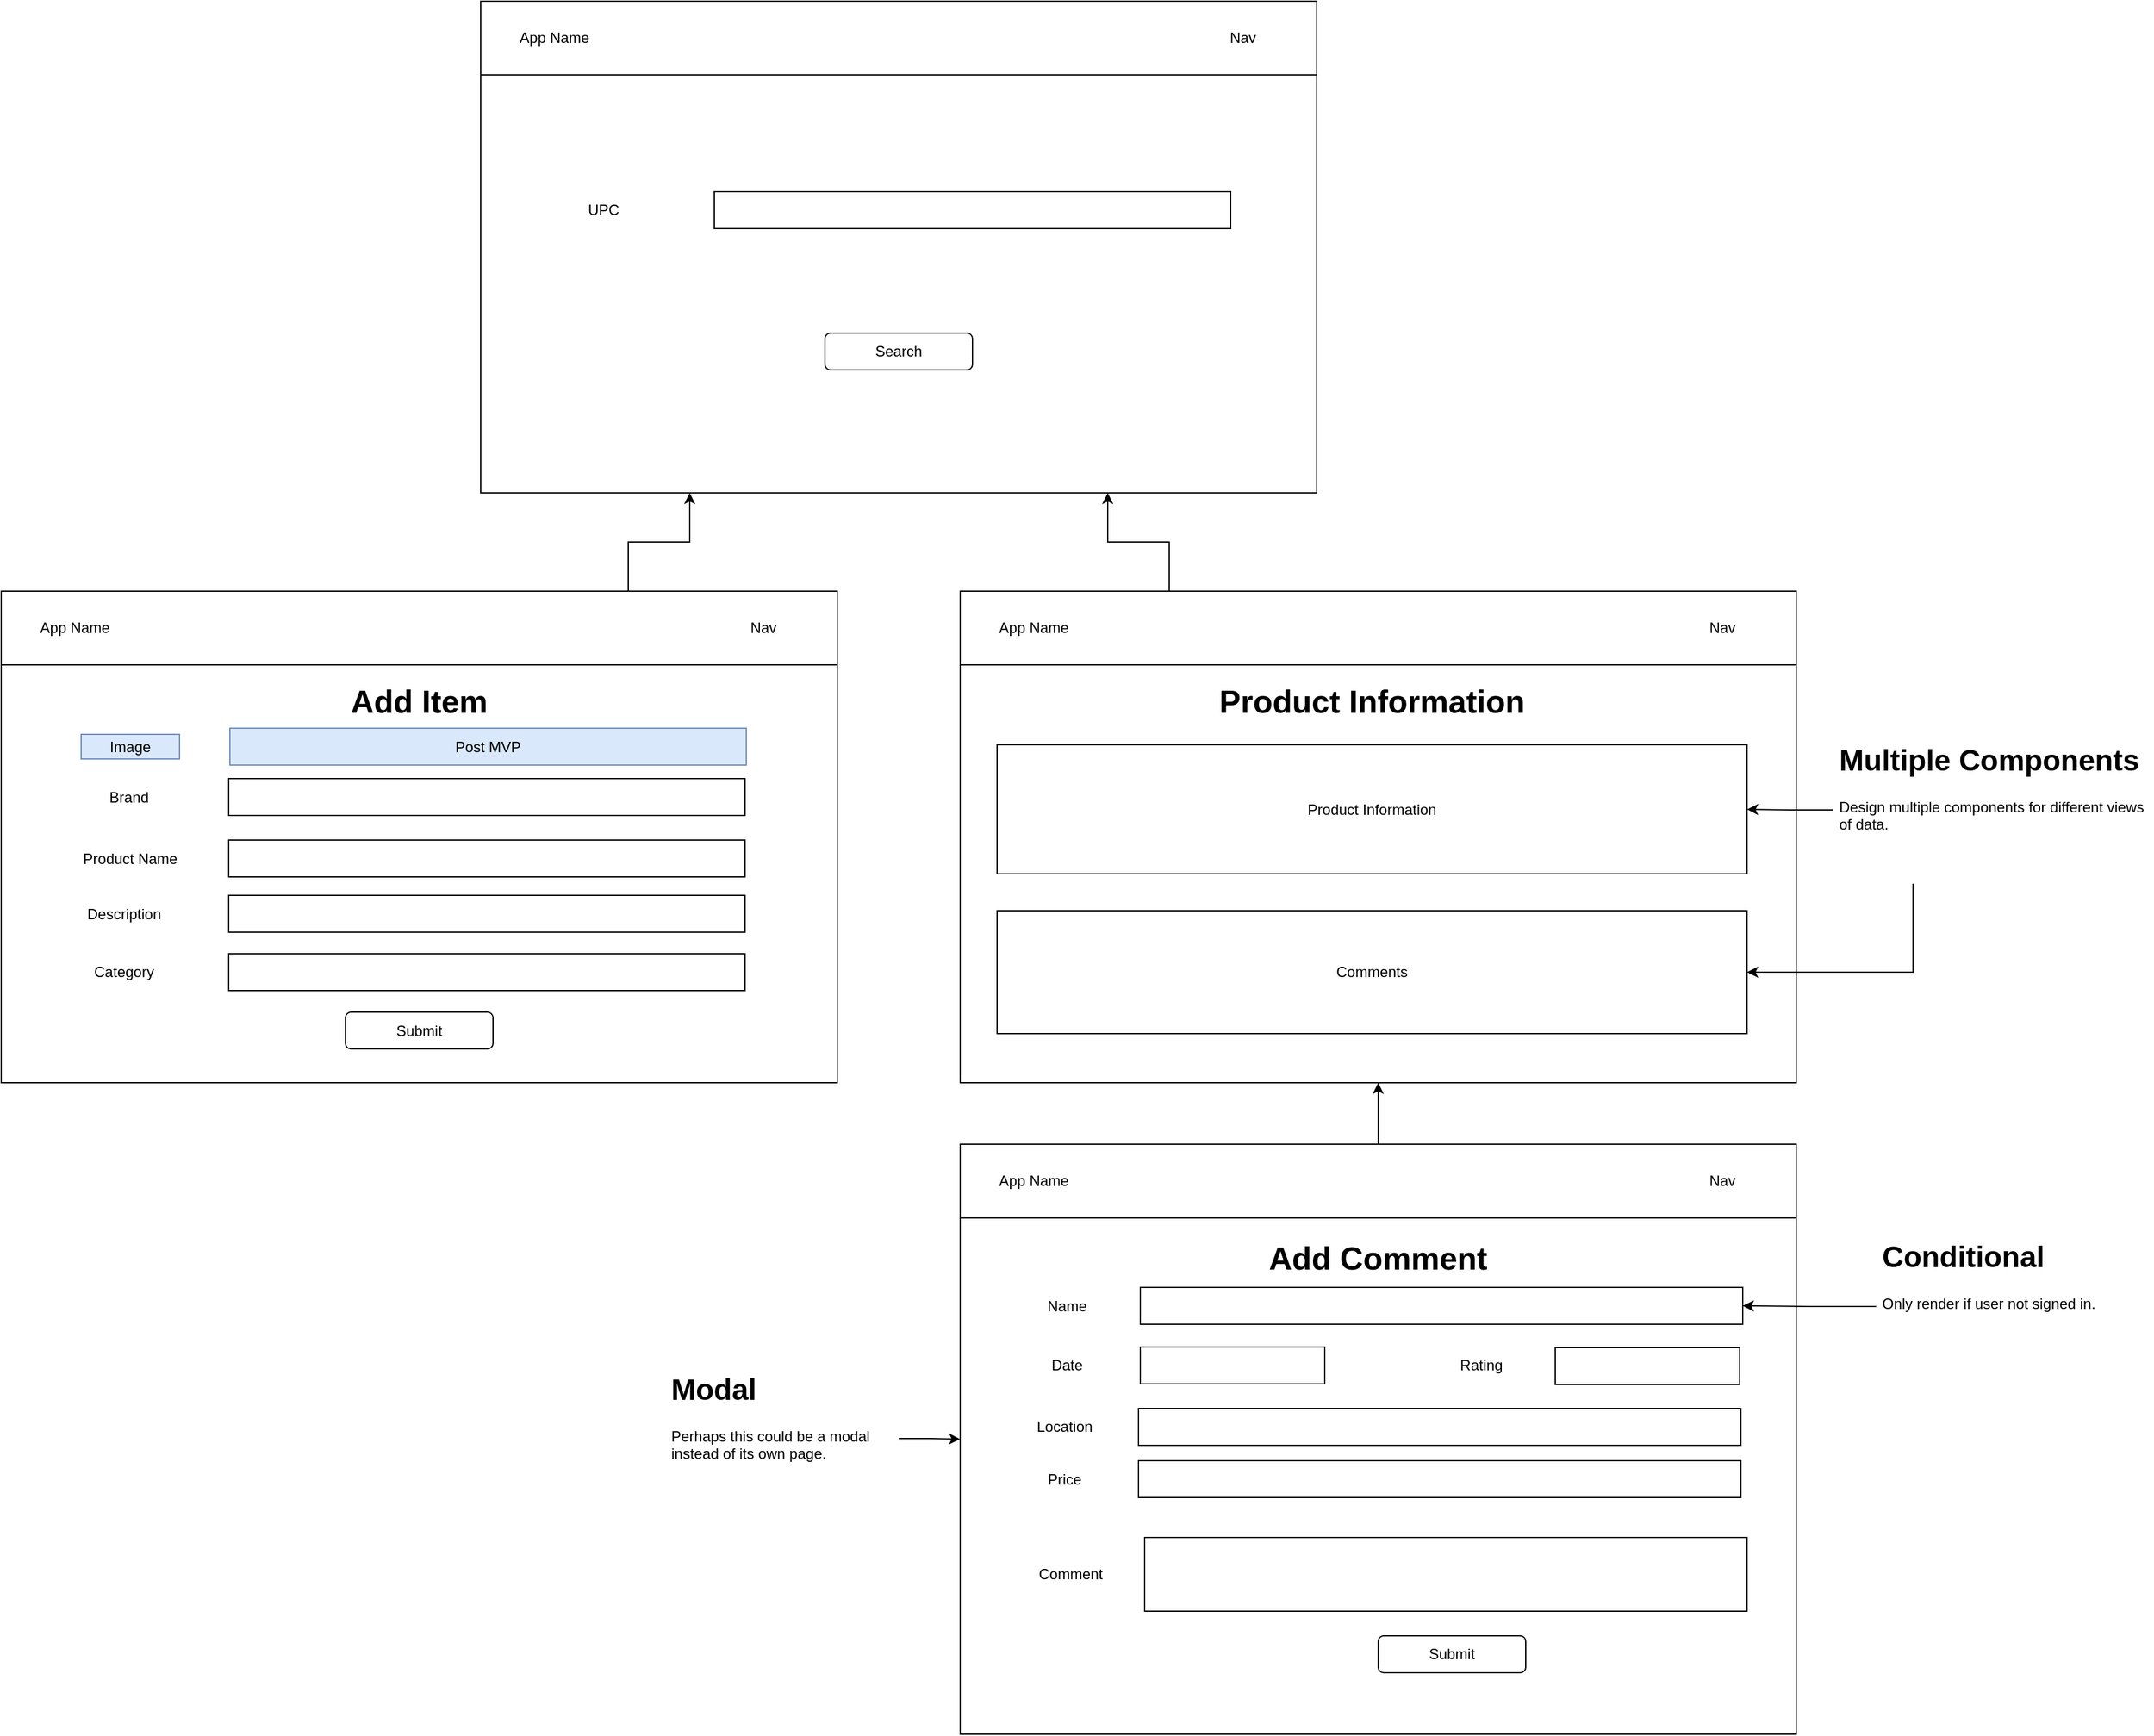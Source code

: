 <mxfile version="10.7.7" type="device"><diagram id="E6YFPDbmKW74fE2fnWz8" name="Page-1"><mxGraphModel dx="2546" dy="1435" grid="1" gridSize="10" guides="1" tooltips="1" connect="1" arrows="1" fold="1" page="1" pageScale="1" pageWidth="850" pageHeight="1100" math="0" shadow="0"><root><mxCell id="0"/><mxCell id="1" parent="0"/><mxCell id="Zs-v3eNrFvQ7-Q49vs1n-2" value="" style="rounded=0;whiteSpace=wrap;html=1;" parent="1" vertex="1"><mxGeometry x="440" y="70" width="680" height="400" as="geometry"/></mxCell><mxCell id="Zs-v3eNrFvQ7-Q49vs1n-3" value="" style="rounded=0;whiteSpace=wrap;html=1;" parent="1" vertex="1"><mxGeometry x="440" y="70" width="680" height="60" as="geometry"/></mxCell><mxCell id="Zs-v3eNrFvQ7-Q49vs1n-4" value="App Name" style="text;html=1;strokeColor=none;fillColor=none;align=center;verticalAlign=middle;whiteSpace=wrap;rounded=0;" parent="1" vertex="1"><mxGeometry x="470" y="90" width="60" height="20" as="geometry"/></mxCell><mxCell id="Zs-v3eNrFvQ7-Q49vs1n-5" value="Nav" style="text;html=1;strokeColor=none;fillColor=none;align=center;verticalAlign=middle;whiteSpace=wrap;rounded=0;" parent="1" vertex="1"><mxGeometry x="1040" y="90" width="40" height="20" as="geometry"/></mxCell><mxCell id="Zs-v3eNrFvQ7-Q49vs1n-6" value="" style="rounded=0;whiteSpace=wrap;html=1;" parent="1" vertex="1"><mxGeometry x="630" y="225" width="420" height="30" as="geometry"/></mxCell><mxCell id="Zs-v3eNrFvQ7-Q49vs1n-7" value="UPC" style="text;html=1;strokeColor=none;fillColor=none;align=center;verticalAlign=middle;whiteSpace=wrap;rounded=0;" parent="1" vertex="1"><mxGeometry x="520" y="230" width="40" height="20" as="geometry"/></mxCell><mxCell id="Zs-v3eNrFvQ7-Q49vs1n-9" value="Search" style="rounded=1;whiteSpace=wrap;html=1;" parent="1" vertex="1"><mxGeometry x="720" y="340" width="120" height="30" as="geometry"/></mxCell><mxCell id="Zs-v3eNrFvQ7-Q49vs1n-18" value="" style="rounded=0;whiteSpace=wrap;html=1;" parent="1" vertex="1"><mxGeometry x="50" y="550" width="680" height="400" as="geometry"/></mxCell><mxCell id="rYK9qwEFOwZKbvJ3W5Y_-2" style="edgeStyle=orthogonalEdgeStyle;rounded=0;orthogonalLoop=1;jettySize=auto;html=1;exitX=0.75;exitY=0;exitDx=0;exitDy=0;entryX=0.25;entryY=1;entryDx=0;entryDy=0;" edge="1" parent="1" source="Zs-v3eNrFvQ7-Q49vs1n-19" target="Zs-v3eNrFvQ7-Q49vs1n-2"><mxGeometry relative="1" as="geometry"/></mxCell><mxCell id="Zs-v3eNrFvQ7-Q49vs1n-19" value="" style="rounded=0;whiteSpace=wrap;html=1;" parent="1" vertex="1"><mxGeometry x="50" y="550" width="680" height="60" as="geometry"/></mxCell><mxCell id="Zs-v3eNrFvQ7-Q49vs1n-20" value="App Name" style="text;html=1;strokeColor=none;fillColor=none;align=center;verticalAlign=middle;whiteSpace=wrap;rounded=0;" parent="1" vertex="1"><mxGeometry x="80" y="570" width="60" height="20" as="geometry"/></mxCell><mxCell id="Zs-v3eNrFvQ7-Q49vs1n-21" value="Nav" style="text;html=1;strokeColor=none;fillColor=none;align=center;verticalAlign=middle;whiteSpace=wrap;rounded=0;" parent="1" vertex="1"><mxGeometry x="650" y="570" width="40" height="20" as="geometry"/></mxCell><mxCell id="Zs-v3eNrFvQ7-Q49vs1n-28" value="" style="rounded=0;whiteSpace=wrap;html=1;" parent="1" vertex="1"><mxGeometry x="830" y="550" width="680" height="400" as="geometry"/></mxCell><mxCell id="rYK9qwEFOwZKbvJ3W5Y_-1" style="edgeStyle=orthogonalEdgeStyle;rounded=0;orthogonalLoop=1;jettySize=auto;html=1;exitX=0.25;exitY=0;exitDx=0;exitDy=0;entryX=0.75;entryY=1;entryDx=0;entryDy=0;" edge="1" parent="1" source="Zs-v3eNrFvQ7-Q49vs1n-29" target="Zs-v3eNrFvQ7-Q49vs1n-2"><mxGeometry relative="1" as="geometry"/></mxCell><mxCell id="Zs-v3eNrFvQ7-Q49vs1n-29" value="" style="rounded=0;whiteSpace=wrap;html=1;" parent="1" vertex="1"><mxGeometry x="830" y="550" width="680" height="60" as="geometry"/></mxCell><mxCell id="Zs-v3eNrFvQ7-Q49vs1n-30" value="App Name" style="text;html=1;strokeColor=none;fillColor=none;align=center;verticalAlign=middle;whiteSpace=wrap;rounded=0;" parent="1" vertex="1"><mxGeometry x="860" y="570" width="60" height="20" as="geometry"/></mxCell><mxCell id="Zs-v3eNrFvQ7-Q49vs1n-31" value="Nav" style="text;html=1;strokeColor=none;fillColor=none;align=center;verticalAlign=middle;whiteSpace=wrap;rounded=0;" parent="1" vertex="1"><mxGeometry x="1430" y="570" width="40" height="20" as="geometry"/></mxCell><mxCell id="Zs-v3eNrFvQ7-Q49vs1n-32" value="Product Information" style="rounded=0;whiteSpace=wrap;html=1;" parent="1" vertex="1"><mxGeometry x="860" y="675" width="610" height="105" as="geometry"/></mxCell><mxCell id="Zs-v3eNrFvQ7-Q49vs1n-33" value="Comments" style="rounded=0;whiteSpace=wrap;html=1;" parent="1" vertex="1"><mxGeometry x="860" y="810" width="610" height="100" as="geometry"/></mxCell><mxCell id="Zs-v3eNrFvQ7-Q49vs1n-35" value="" style="rounded=0;whiteSpace=wrap;html=1;" parent="1" vertex="1"><mxGeometry x="235" y="702.5" width="420" height="30" as="geometry"/></mxCell><mxCell id="Zs-v3eNrFvQ7-Q49vs1n-36" value="" style="rounded=0;whiteSpace=wrap;html=1;" parent="1" vertex="1"><mxGeometry x="235" y="752.5" width="420" height="30" as="geometry"/></mxCell><mxCell id="Zs-v3eNrFvQ7-Q49vs1n-37" value="" style="rounded=0;whiteSpace=wrap;html=1;" parent="1" vertex="1"><mxGeometry x="235" y="797.5" width="420" height="30" as="geometry"/></mxCell><mxCell id="Zs-v3eNrFvQ7-Q49vs1n-39" value="Brand" style="text;html=1;strokeColor=none;fillColor=none;align=center;verticalAlign=middle;whiteSpace=wrap;rounded=0;" parent="1" vertex="1"><mxGeometry x="114" y="707.5" width="80" height="20" as="geometry"/></mxCell><mxCell id="Zs-v3eNrFvQ7-Q49vs1n-40" value="Product Name" style="text;html=1;strokeColor=none;fillColor=none;align=center;verticalAlign=middle;whiteSpace=wrap;rounded=0;" parent="1" vertex="1"><mxGeometry x="115" y="757.5" width="80" height="20" as="geometry"/></mxCell><mxCell id="Zs-v3eNrFvQ7-Q49vs1n-41" value="Description" style="text;html=1;strokeColor=none;fillColor=none;align=center;verticalAlign=middle;whiteSpace=wrap;rounded=0;" parent="1" vertex="1"><mxGeometry x="105" y="802.5" width="90" height="20" as="geometry"/></mxCell><mxCell id="Zs-v3eNrFvQ7-Q49vs1n-43" value="Submit" style="rounded=1;whiteSpace=wrap;html=1;" parent="1" vertex="1"><mxGeometry x="330" y="892.5" width="120" height="30" as="geometry"/></mxCell><mxCell id="Zs-v3eNrFvQ7-Q49vs1n-44" value="&lt;b&gt;&lt;font style=&quot;font-size: 26px&quot;&gt;Add Item&lt;/font&gt;&lt;/b&gt;" style="text;html=1;strokeColor=none;fillColor=none;align=center;verticalAlign=middle;whiteSpace=wrap;rounded=0;fontSize=12;" parent="1" vertex="1"><mxGeometry x="230" y="630" width="320" height="20" as="geometry"/></mxCell><mxCell id="rYK9qwEFOwZKbvJ3W5Y_-3" value="" style="rounded=0;whiteSpace=wrap;html=1;" vertex="1" parent="1"><mxGeometry x="830" y="1000" width="680" height="480" as="geometry"/></mxCell><mxCell id="rYK9qwEFOwZKbvJ3W5Y_-16" style="edgeStyle=orthogonalEdgeStyle;rounded=0;orthogonalLoop=1;jettySize=auto;html=1;exitX=0.5;exitY=0;exitDx=0;exitDy=0;entryX=0.5;entryY=1;entryDx=0;entryDy=0;" edge="1" parent="1" source="rYK9qwEFOwZKbvJ3W5Y_-4" target="Zs-v3eNrFvQ7-Q49vs1n-28"><mxGeometry relative="1" as="geometry"/></mxCell><mxCell id="rYK9qwEFOwZKbvJ3W5Y_-4" value="" style="rounded=0;whiteSpace=wrap;html=1;" vertex="1" parent="1"><mxGeometry x="830" y="1000" width="680" height="60" as="geometry"/></mxCell><mxCell id="rYK9qwEFOwZKbvJ3W5Y_-5" value="App Name" style="text;html=1;strokeColor=none;fillColor=none;align=center;verticalAlign=middle;whiteSpace=wrap;rounded=0;" vertex="1" parent="1"><mxGeometry x="860" y="1020" width="60" height="20" as="geometry"/></mxCell><mxCell id="rYK9qwEFOwZKbvJ3W5Y_-6" value="Nav" style="text;html=1;strokeColor=none;fillColor=none;align=center;verticalAlign=middle;whiteSpace=wrap;rounded=0;" vertex="1" parent="1"><mxGeometry x="1430" y="1020" width="40" height="20" as="geometry"/></mxCell><mxCell id="rYK9qwEFOwZKbvJ3W5Y_-7" value="" style="rounded=0;whiteSpace=wrap;html=1;" vertex="1" parent="1"><mxGeometry x="976.5" y="1116.5" width="490" height="30" as="geometry"/></mxCell><mxCell id="rYK9qwEFOwZKbvJ3W5Y_-8" value="" style="rounded=0;whiteSpace=wrap;html=1;" vertex="1" parent="1"><mxGeometry x="980" y="1320" width="490" height="60" as="geometry"/></mxCell><mxCell id="rYK9qwEFOwZKbvJ3W5Y_-9" value="Name" style="text;html=1;strokeColor=none;fillColor=none;align=center;verticalAlign=middle;whiteSpace=wrap;rounded=0;" vertex="1" parent="1"><mxGeometry x="896.5" y="1121.5" width="40" height="20" as="geometry"/></mxCell><mxCell id="rYK9qwEFOwZKbvJ3W5Y_-10" value="" style="rounded=0;whiteSpace=wrap;html=1;" vertex="1" parent="1"><mxGeometry x="975" y="1215" width="490" height="30" as="geometry"/></mxCell><mxCell id="rYK9qwEFOwZKbvJ3W5Y_-11" value="Location" style="text;html=1;strokeColor=none;fillColor=none;align=center;verticalAlign=middle;whiteSpace=wrap;rounded=0;" vertex="1" parent="1"><mxGeometry x="895" y="1220" width="40" height="20" as="geometry"/></mxCell><mxCell id="rYK9qwEFOwZKbvJ3W5Y_-12" value="" style="rounded=0;whiteSpace=wrap;html=1;" vertex="1" parent="1"><mxGeometry x="975" y="1257.5" width="490" height="30" as="geometry"/></mxCell><mxCell id="rYK9qwEFOwZKbvJ3W5Y_-13" value="Price" style="text;html=1;strokeColor=none;fillColor=none;align=center;verticalAlign=middle;whiteSpace=wrap;rounded=0;direction=south;" vertex="1" parent="1"><mxGeometry x="905" y="1252.5" width="20" height="40" as="geometry"/></mxCell><mxCell id="rYK9qwEFOwZKbvJ3W5Y_-14" value="Comment" style="text;html=1;strokeColor=none;fillColor=none;align=center;verticalAlign=middle;whiteSpace=wrap;rounded=0;" vertex="1" parent="1"><mxGeometry x="900" y="1340" width="40" height="20" as="geometry"/></mxCell><mxCell id="rYK9qwEFOwZKbvJ3W5Y_-15" value="Submit" style="rounded=1;whiteSpace=wrap;html=1;" vertex="1" parent="1"><mxGeometry x="1170" y="1400" width="120" height="30" as="geometry"/></mxCell><mxCell id="rYK9qwEFOwZKbvJ3W5Y_-25" value="&lt;b&gt;&lt;font style=&quot;font-size: 26px&quot;&gt;Product Information&lt;/font&gt;&lt;/b&gt;" style="text;html=1;strokeColor=none;fillColor=none;align=center;verticalAlign=middle;whiteSpace=wrap;rounded=0;fontSize=12;" vertex="1" parent="1"><mxGeometry x="1005.2" y="630" width="320" height="20" as="geometry"/></mxCell><mxCell id="rYK9qwEFOwZKbvJ3W5Y_-27" value="" style="edgeStyle=orthogonalEdgeStyle;rounded=0;orthogonalLoop=1;jettySize=auto;html=1;" edge="1" parent="1" source="rYK9qwEFOwZKbvJ3W5Y_-26" target="rYK9qwEFOwZKbvJ3W5Y_-3"><mxGeometry relative="1" as="geometry"/></mxCell><mxCell id="rYK9qwEFOwZKbvJ3W5Y_-26" value="&lt;h1&gt;&lt;span&gt;Modal&lt;/span&gt;&lt;br&gt;&lt;/h1&gt;&lt;div&gt;&lt;span&gt;Perhaps this could be a modal instead of its own page.&lt;/span&gt;&lt;/div&gt;" style="text;html=1;strokeColor=none;fillColor=none;spacing=5;spacingTop=-20;whiteSpace=wrap;overflow=hidden;rounded=0;" vertex="1" parent="1"><mxGeometry x="590" y="1179.5" width="190" height="120" as="geometry"/></mxCell><mxCell id="rYK9qwEFOwZKbvJ3W5Y_-30" style="edgeStyle=orthogonalEdgeStyle;rounded=0;orthogonalLoop=1;jettySize=auto;html=1;exitX=0;exitY=0.5;exitDx=0;exitDy=0;entryX=1;entryY=0.5;entryDx=0;entryDy=0;" edge="1" parent="1" source="rYK9qwEFOwZKbvJ3W5Y_-29" target="Zs-v3eNrFvQ7-Q49vs1n-32"><mxGeometry relative="1" as="geometry"/></mxCell><mxCell id="rYK9qwEFOwZKbvJ3W5Y_-49" style="edgeStyle=orthogonalEdgeStyle;rounded=0;orthogonalLoop=1;jettySize=auto;html=1;exitX=0.25;exitY=1;exitDx=0;exitDy=0;entryX=1;entryY=0.5;entryDx=0;entryDy=0;" edge="1" parent="1" source="rYK9qwEFOwZKbvJ3W5Y_-29" target="Zs-v3eNrFvQ7-Q49vs1n-33"><mxGeometry relative="1" as="geometry"/></mxCell><mxCell id="rYK9qwEFOwZKbvJ3W5Y_-29" value="&lt;h1&gt;Multiple Components&lt;/h1&gt;&lt;p&gt;Design multiple components for different views of data.&lt;/p&gt;" style="text;html=1;strokeColor=none;fillColor=none;spacing=5;spacingTop=-20;whiteSpace=wrap;overflow=hidden;rounded=0;" vertex="1" parent="1"><mxGeometry x="1540" y="668" width="260" height="120" as="geometry"/></mxCell><mxCell id="rYK9qwEFOwZKbvJ3W5Y_-32" value="&lt;b&gt;&lt;font style=&quot;font-size: 26px&quot;&gt;Add Comment&lt;/font&gt;&lt;/b&gt;" style="text;html=1;strokeColor=none;fillColor=none;align=center;verticalAlign=middle;whiteSpace=wrap;rounded=0;fontSize=12;" vertex="1" parent="1"><mxGeometry x="1010.1" y="1082.5" width="320" height="20" as="geometry"/></mxCell><mxCell id="rYK9qwEFOwZKbvJ3W5Y_-35" style="edgeStyle=orthogonalEdgeStyle;rounded=0;orthogonalLoop=1;jettySize=auto;html=1;exitX=0;exitY=0.5;exitDx=0;exitDy=0;entryX=1;entryY=0.5;entryDx=0;entryDy=0;" edge="1" parent="1" source="rYK9qwEFOwZKbvJ3W5Y_-33" target="rYK9qwEFOwZKbvJ3W5Y_-7"><mxGeometry relative="1" as="geometry"/></mxCell><mxCell id="rYK9qwEFOwZKbvJ3W5Y_-33" value="&lt;h1&gt;Conditional&lt;/h1&gt;&lt;p&gt;Only render if user not signed in.&lt;/p&gt;" style="text;html=1;strokeColor=none;fillColor=none;spacing=5;spacingTop=-20;whiteSpace=wrap;overflow=hidden;rounded=0;" vertex="1" parent="1"><mxGeometry x="1575" y="1072" width="190" height="120" as="geometry"/></mxCell><mxCell id="rYK9qwEFOwZKbvJ3W5Y_-37" value="" style="rounded=0;whiteSpace=wrap;html=1;" vertex="1" parent="1"><mxGeometry x="976.5" y="1165" width="150" height="30" as="geometry"/></mxCell><mxCell id="rYK9qwEFOwZKbvJ3W5Y_-38" value="Date" style="text;html=1;strokeColor=none;fillColor=none;align=center;verticalAlign=middle;whiteSpace=wrap;rounded=0;" vertex="1" parent="1"><mxGeometry x="896.5" y="1170" width="40" height="20" as="geometry"/></mxCell><mxCell id="rYK9qwEFOwZKbvJ3W5Y_-39" value="" style="rounded=0;whiteSpace=wrap;html=1;" vertex="1" parent="1"><mxGeometry x="1314" y="1165.5" width="150" height="30" as="geometry"/></mxCell><mxCell id="rYK9qwEFOwZKbvJ3W5Y_-40" value="Rating" style="text;html=1;strokeColor=none;fillColor=none;align=center;verticalAlign=middle;whiteSpace=wrap;rounded=0;direction=south;" vertex="1" parent="1"><mxGeometry x="1244" y="1160" width="20" height="40" as="geometry"/></mxCell><mxCell id="rYK9qwEFOwZKbvJ3W5Y_-45" value="" style="rounded=0;whiteSpace=wrap;html=1;" vertex="1" parent="1"><mxGeometry x="235" y="845" width="420" height="30" as="geometry"/></mxCell><mxCell id="rYK9qwEFOwZKbvJ3W5Y_-46" value="Category" style="text;html=1;strokeColor=none;fillColor=none;align=center;verticalAlign=middle;whiteSpace=wrap;rounded=0;" vertex="1" parent="1"><mxGeometry x="105" y="850" width="90" height="20" as="geometry"/></mxCell><mxCell id="rYK9qwEFOwZKbvJ3W5Y_-47" value="Post MVP" style="rounded=0;whiteSpace=wrap;html=1;fillColor=#dae8fc;strokeColor=#6c8ebf;" vertex="1" parent="1"><mxGeometry x="236" y="661.5" width="420" height="30" as="geometry"/></mxCell><mxCell id="rYK9qwEFOwZKbvJ3W5Y_-48" value="Image" style="text;html=1;strokeColor=#6c8ebf;fillColor=#dae8fc;align=center;verticalAlign=middle;whiteSpace=wrap;rounded=0;" vertex="1" parent="1"><mxGeometry x="115" y="666.5" width="80" height="20" as="geometry"/></mxCell></root></mxGraphModel></diagram></mxfile>